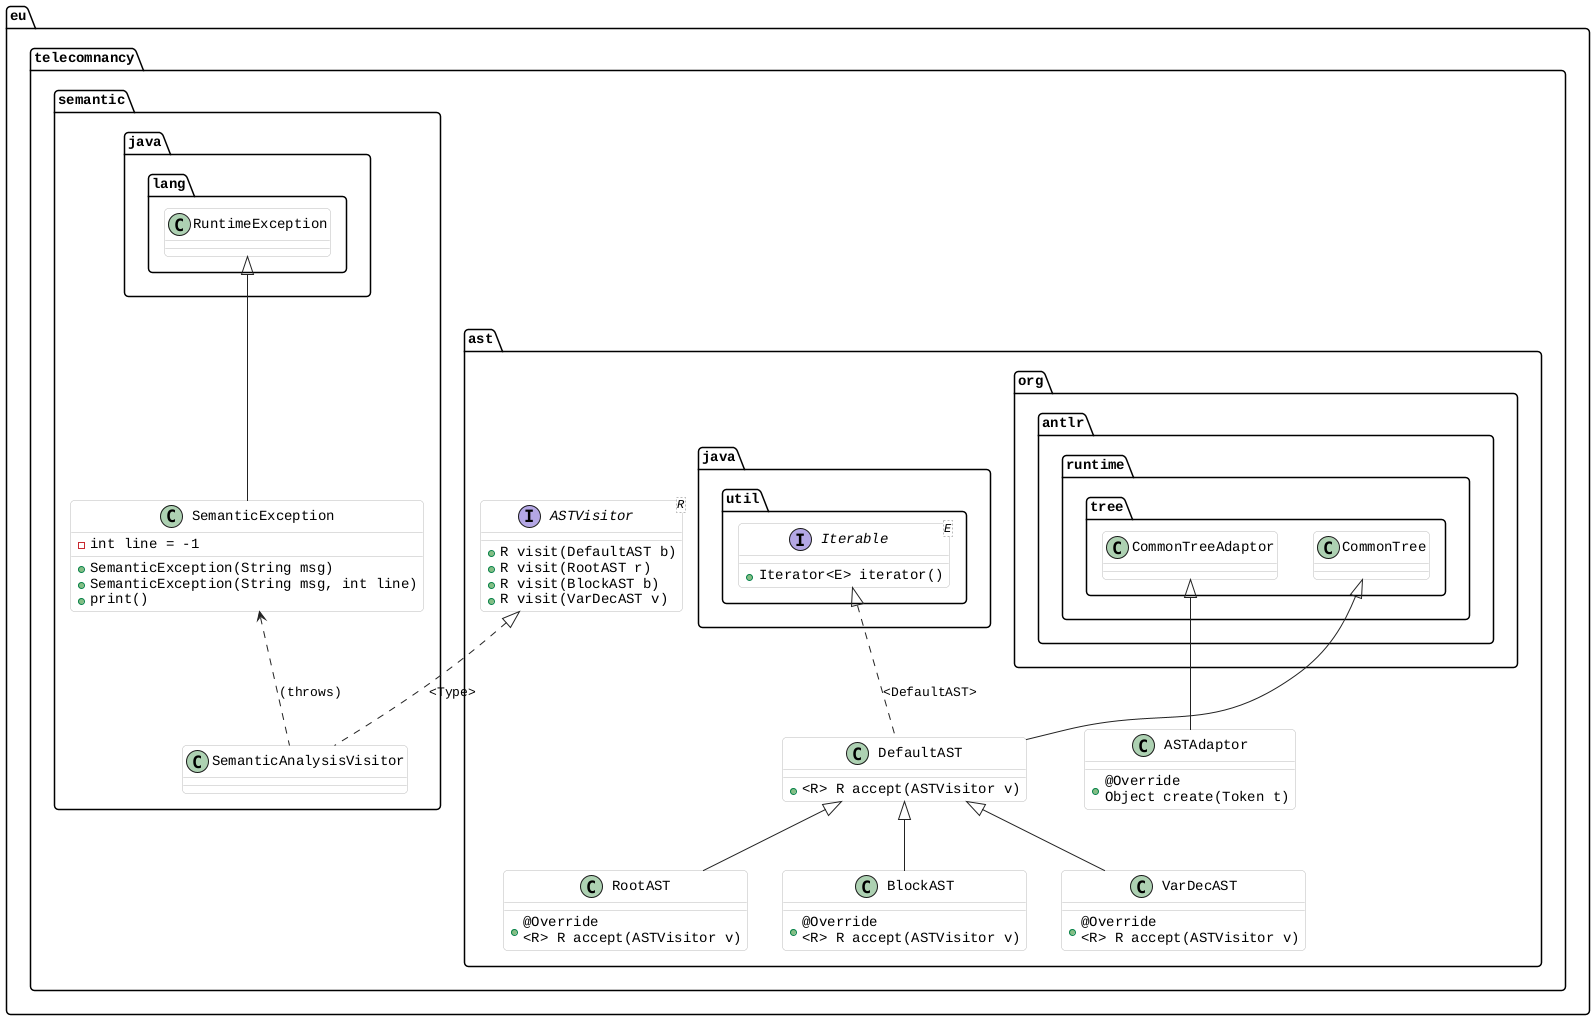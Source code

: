 @startuml ast_visitor

skinparam Shadowing false
skinparam ArrowColor #222
skinparam ClassBorderColor #bbb
skinparam ClassBackgroundColor white
skinparam DefaultFontName Liberation Mono
skinparam RoundCorner 8

package eu.telecomnancy.ast {

class ASTAdaptor {
    + @Override\nObject create(Token t)
}
org.antlr.runtime.tree.CommonTreeAdaptor <|-- ASTAdaptor
org.antlr.runtime.tree.CommonTreeAdaptor .[hidden]right. org.antlr.runtime.tree.CommonTree
class DefaultAST {
    + <R> R accept(ASTVisitor v)
}
DefaultAST <|-- RootAST
DefaultAST <|-- BlockAST
DefaultAST <|-- VarDecAST
DefaultAST -up-|> org.antlr.runtime.tree.CommonTree
DefaultAST .up.|> java.util.Iterable: <DefaultAST>

interface java.util.Iterable<E> {
    + Iterator<E> iterator()
}

class RootAST {
    + @Override\n<R> R accept(ASTVisitor v)
}
class BlockAST {
    + @Override\n<R> R accept(ASTVisitor v)
}
class VarDecAST {
    + @Override\n<R> R accept(ASTVisitor v)
}

interface ASTVisitor<R> {
    + R visit(DefaultAST b)
    + R visit(RootAST r)
    + R visit(BlockAST b)
    + R visit(VarDecAST v)
}
ASTVisitor <|.down. eu.telecomnancy.semantic.SemanticAnalysisVisitor: <Type>

}
' package end

package eu.telecomnancy.semantic {
    class SemanticException {
        - int line = -1
        + SemanticException(String msg)
        + SemanticException(String msg, int line)
        + print()
    }
    java.lang.RuntimeException <|-- SemanticException
    SemanticAnalysisVisitor .up.> SemanticException: (throws)
}
' package end

@enduml